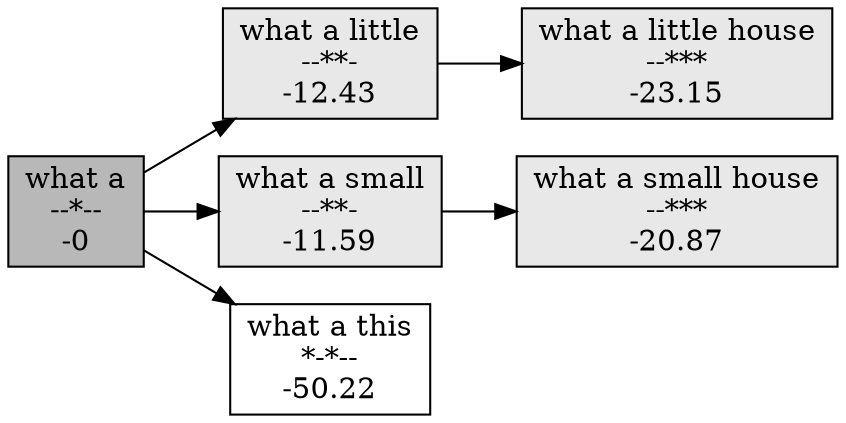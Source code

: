 digraph G  {
rankdir="LR";
//label = "\"das ist ein kleines haus\"";
b0 [shape=box label="what a\n--*--\n-0" style=filled fillcolor="#B8B8B8"];
c0 [shape=box label="what a little\n--**-\n-12.43" style=filled fillcolor="#E8E8E8"];
c1 [shape=box label="what a small\n--**-\n-11.59" style=filled fillcolor="#E8E8E8"];
c2 [shape=box label="what a this\n*-*--\n-50.22"];
d0 [shape=box label="what a little house\n--***\n-23.15" style=filled fillcolor="#E8E8E8"];
d1 [shape=box label="what a small house\n--***\n-20.87" style=filled fillcolor="#E8E8E8"];

b0 -> c0;
b0 -> c1;
b0 -> c2;
c0 -> d0
c1 -> d1;
}
